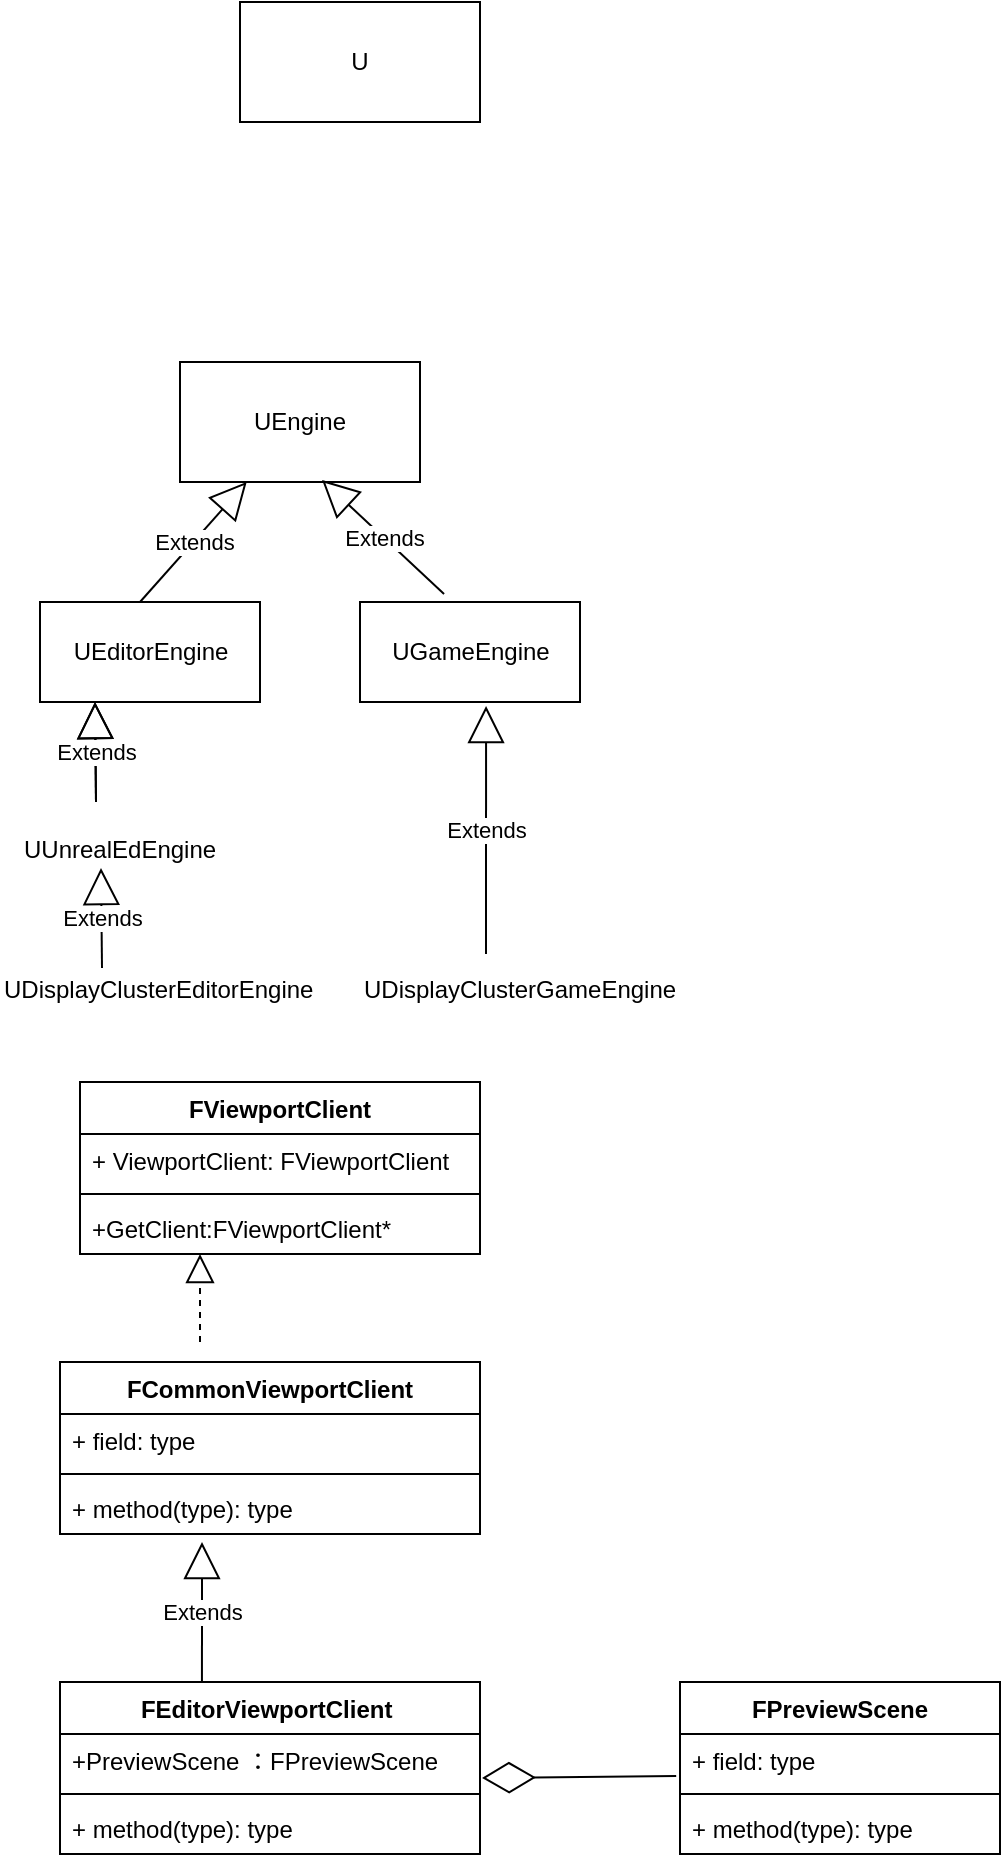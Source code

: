 <mxfile version="15.5.4" type="github">
  <diagram id="D50CpqLyhducLuIxnLlI" name="Page-1">
    <mxGraphModel dx="1422" dy="762" grid="1" gridSize="10" guides="1" tooltips="1" connect="1" arrows="1" fold="1" page="1" pageScale="1" pageWidth="850" pageHeight="1100" math="0" shadow="0">
      <root>
        <mxCell id="0" />
        <mxCell id="1" parent="0" />
        <mxCell id="noAZoOvtoCz1vI1rL1xf-1" value="U" style="rounded=0;whiteSpace=wrap;html=1;" parent="1" vertex="1">
          <mxGeometry x="240" y="80" width="120" height="60" as="geometry" />
        </mxCell>
        <mxCell id="noAZoOvtoCz1vI1rL1xf-2" value="UEngine" style="whiteSpace=wrap;html=1;" parent="1" vertex="1">
          <mxGeometry x="210" y="260" width="120" height="60" as="geometry" />
        </mxCell>
        <mxCell id="noAZoOvtoCz1vI1rL1xf-3" value="Extends" style="endArrow=block;endSize=16;endFill=0;html=1;rounded=0;" parent="1" target="noAZoOvtoCz1vI1rL1xf-2" edge="1">
          <mxGeometry width="160" relative="1" as="geometry">
            <mxPoint x="190" y="380" as="sourcePoint" />
            <mxPoint x="250" y="350" as="targetPoint" />
          </mxGeometry>
        </mxCell>
        <mxCell id="noAZoOvtoCz1vI1rL1xf-4" value="UEditorEngine" style="html=1;" parent="1" vertex="1">
          <mxGeometry x="140" y="380" width="110" height="50" as="geometry" />
        </mxCell>
        <mxCell id="noAZoOvtoCz1vI1rL1xf-5" value="&lt;span&gt;UGameEngine&lt;/span&gt;" style="html=1;" parent="1" vertex="1">
          <mxGeometry x="300" y="380" width="110" height="50" as="geometry" />
        </mxCell>
        <mxCell id="noAZoOvtoCz1vI1rL1xf-6" value="Extends" style="endArrow=block;endSize=16;endFill=0;html=1;rounded=0;exitX=0.382;exitY=-0.08;exitDx=0;exitDy=0;exitPerimeter=0;entryX=0.592;entryY=0.983;entryDx=0;entryDy=0;entryPerimeter=0;" parent="1" source="noAZoOvtoCz1vI1rL1xf-5" target="noAZoOvtoCz1vI1rL1xf-2" edge="1">
          <mxGeometry width="160" relative="1" as="geometry">
            <mxPoint x="200" y="390" as="sourcePoint" />
            <mxPoint x="253.333" y="330" as="targetPoint" />
          </mxGeometry>
        </mxCell>
        <mxCell id="noAZoOvtoCz1vI1rL1xf-8" value="Extends" style="endArrow=block;endSize=16;endFill=0;html=1;rounded=0;entryX=0.25;entryY=1;entryDx=0;entryDy=0;" parent="1" target="noAZoOvtoCz1vI1rL1xf-4" edge="1">
          <mxGeometry width="160" relative="1" as="geometry">
            <mxPoint x="168" y="480" as="sourcePoint" />
            <mxPoint x="200" y="440" as="targetPoint" />
          </mxGeometry>
        </mxCell>
        <mxCell id="noAZoOvtoCz1vI1rL1xf-9" value="UUnrealEdEngine" style="text;whiteSpace=wrap;html=1;" parent="1" vertex="1">
          <mxGeometry x="130" y="490" width="120" height="30" as="geometry" />
        </mxCell>
        <mxCell id="noAZoOvtoCz1vI1rL1xf-12" value="UDisplayClusterEditorEngine" style="text;whiteSpace=wrap;html=1;" parent="1" vertex="1">
          <mxGeometry x="120" y="560" width="180" height="30" as="geometry" />
        </mxCell>
        <mxCell id="noAZoOvtoCz1vI1rL1xf-13" value="Extends" style="endArrow=block;endSize=16;endFill=0;html=1;rounded=0;entryX=0.25;entryY=1;entryDx=0;entryDy=0;" parent="1" edge="1">
          <mxGeometry width="160" relative="1" as="geometry">
            <mxPoint x="168" y="480" as="sourcePoint" />
            <mxPoint x="167.5" y="430" as="targetPoint" />
          </mxGeometry>
        </mxCell>
        <mxCell id="noAZoOvtoCz1vI1rL1xf-14" value="Extends" style="endArrow=block;endSize=16;endFill=0;html=1;rounded=0;entryX=0.25;entryY=1;entryDx=0;entryDy=0;" parent="1" edge="1">
          <mxGeometry width="160" relative="1" as="geometry">
            <mxPoint x="171" y="563" as="sourcePoint" />
            <mxPoint x="170.5" y="513" as="targetPoint" />
          </mxGeometry>
        </mxCell>
        <mxCell id="noAZoOvtoCz1vI1rL1xf-15" value="UDisplayClusterGameEngine" style="text;whiteSpace=wrap;html=1;" parent="1" vertex="1">
          <mxGeometry x="300" y="560" width="180" height="30" as="geometry" />
        </mxCell>
        <mxCell id="noAZoOvtoCz1vI1rL1xf-17" value="Extends" style="endArrow=block;endSize=16;endFill=0;html=1;rounded=0;exitX=0.35;exitY=-0.133;exitDx=0;exitDy=0;exitPerimeter=0;entryX=0.573;entryY=1.04;entryDx=0;entryDy=0;entryPerimeter=0;" parent="1" source="noAZoOvtoCz1vI1rL1xf-15" target="noAZoOvtoCz1vI1rL1xf-5" edge="1">
          <mxGeometry width="160" relative="1" as="geometry">
            <mxPoint x="120" y="630" as="sourcePoint" />
            <mxPoint x="370" y="440" as="targetPoint" />
          </mxGeometry>
        </mxCell>
        <mxCell id="noAZoOvtoCz1vI1rL1xf-18" value="FEditorViewportClient " style="swimlane;fontStyle=1;align=center;verticalAlign=top;childLayout=stackLayout;horizontal=1;startSize=26;horizontalStack=0;resizeParent=1;resizeParentMax=0;resizeLast=0;collapsible=1;marginBottom=0;" parent="1" vertex="1">
          <mxGeometry x="150" y="920" width="210" height="86" as="geometry" />
        </mxCell>
        <mxCell id="noAZoOvtoCz1vI1rL1xf-19" value="+PreviewScene ：FPreviewScene&#xa;" style="text;strokeColor=none;fillColor=none;align=left;verticalAlign=top;spacingLeft=4;spacingRight=4;overflow=hidden;rotatable=0;points=[[0,0.5],[1,0.5]];portConstraint=eastwest;" parent="noAZoOvtoCz1vI1rL1xf-18" vertex="1">
          <mxGeometry y="26" width="210" height="26" as="geometry" />
        </mxCell>
        <mxCell id="noAZoOvtoCz1vI1rL1xf-20" value="" style="line;strokeWidth=1;fillColor=none;align=left;verticalAlign=middle;spacingTop=-1;spacingLeft=3;spacingRight=3;rotatable=0;labelPosition=right;points=[];portConstraint=eastwest;" parent="noAZoOvtoCz1vI1rL1xf-18" vertex="1">
          <mxGeometry y="52" width="210" height="8" as="geometry" />
        </mxCell>
        <mxCell id="noAZoOvtoCz1vI1rL1xf-21" value="+ method(type): type" style="text;strokeColor=none;fillColor=none;align=left;verticalAlign=top;spacingLeft=4;spacingRight=4;overflow=hidden;rotatable=0;points=[[0,0.5],[1,0.5]];portConstraint=eastwest;" parent="noAZoOvtoCz1vI1rL1xf-18" vertex="1">
          <mxGeometry y="60" width="210" height="26" as="geometry" />
        </mxCell>
        <mxCell id="noAZoOvtoCz1vI1rL1xf-22" value="FPreviewScene&#xa;" style="swimlane;fontStyle=1;align=center;verticalAlign=top;childLayout=stackLayout;horizontal=1;startSize=26;horizontalStack=0;resizeParent=1;resizeParentMax=0;resizeLast=0;collapsible=1;marginBottom=0;" parent="1" vertex="1">
          <mxGeometry x="460" y="920" width="160" height="86" as="geometry" />
        </mxCell>
        <mxCell id="noAZoOvtoCz1vI1rL1xf-23" value="+ field: type" style="text;strokeColor=none;fillColor=none;align=left;verticalAlign=top;spacingLeft=4;spacingRight=4;overflow=hidden;rotatable=0;points=[[0,0.5],[1,0.5]];portConstraint=eastwest;" parent="noAZoOvtoCz1vI1rL1xf-22" vertex="1">
          <mxGeometry y="26" width="160" height="26" as="geometry" />
        </mxCell>
        <mxCell id="noAZoOvtoCz1vI1rL1xf-24" value="" style="line;strokeWidth=1;fillColor=none;align=left;verticalAlign=middle;spacingTop=-1;spacingLeft=3;spacingRight=3;rotatable=0;labelPosition=right;points=[];portConstraint=eastwest;" parent="noAZoOvtoCz1vI1rL1xf-22" vertex="1">
          <mxGeometry y="52" width="160" height="8" as="geometry" />
        </mxCell>
        <mxCell id="noAZoOvtoCz1vI1rL1xf-25" value="+ method(type): type" style="text;strokeColor=none;fillColor=none;align=left;verticalAlign=top;spacingLeft=4;spacingRight=4;overflow=hidden;rotatable=0;points=[[0,0.5],[1,0.5]];portConstraint=eastwest;" parent="noAZoOvtoCz1vI1rL1xf-22" vertex="1">
          <mxGeometry y="60" width="160" height="26" as="geometry" />
        </mxCell>
        <mxCell id="noAZoOvtoCz1vI1rL1xf-26" value="FCommonViewportClient" style="swimlane;fontStyle=1;align=center;verticalAlign=top;childLayout=stackLayout;horizontal=1;startSize=26;horizontalStack=0;resizeParent=1;resizeParentMax=0;resizeLast=0;collapsible=1;marginBottom=0;" parent="1" vertex="1">
          <mxGeometry x="150" y="760" width="210" height="86" as="geometry" />
        </mxCell>
        <mxCell id="noAZoOvtoCz1vI1rL1xf-27" value="+ field: type" style="text;strokeColor=none;fillColor=none;align=left;verticalAlign=top;spacingLeft=4;spacingRight=4;overflow=hidden;rotatable=0;points=[[0,0.5],[1,0.5]];portConstraint=eastwest;" parent="noAZoOvtoCz1vI1rL1xf-26" vertex="1">
          <mxGeometry y="26" width="210" height="26" as="geometry" />
        </mxCell>
        <mxCell id="noAZoOvtoCz1vI1rL1xf-28" value="" style="line;strokeWidth=1;fillColor=none;align=left;verticalAlign=middle;spacingTop=-1;spacingLeft=3;spacingRight=3;rotatable=0;labelPosition=right;points=[];portConstraint=eastwest;" parent="noAZoOvtoCz1vI1rL1xf-26" vertex="1">
          <mxGeometry y="52" width="210" height="8" as="geometry" />
        </mxCell>
        <mxCell id="noAZoOvtoCz1vI1rL1xf-29" value="+ method(type): type" style="text;strokeColor=none;fillColor=none;align=left;verticalAlign=top;spacingLeft=4;spacingRight=4;overflow=hidden;rotatable=0;points=[[0,0.5],[1,0.5]];portConstraint=eastwest;" parent="noAZoOvtoCz1vI1rL1xf-26" vertex="1">
          <mxGeometry y="60" width="210" height="26" as="geometry" />
        </mxCell>
        <mxCell id="noAZoOvtoCz1vI1rL1xf-31" value="FViewportClient" style="swimlane;fontStyle=1;align=center;verticalAlign=top;childLayout=stackLayout;horizontal=1;startSize=26;horizontalStack=0;resizeParent=1;resizeParentMax=0;resizeLast=0;collapsible=1;marginBottom=0;" parent="1" vertex="1">
          <mxGeometry x="160" y="620" width="200" height="86" as="geometry" />
        </mxCell>
        <mxCell id="noAZoOvtoCz1vI1rL1xf-32" value="+ ViewportClient: FViewportClient" style="text;strokeColor=none;fillColor=none;align=left;verticalAlign=top;spacingLeft=4;spacingRight=4;overflow=hidden;rotatable=0;points=[[0,0.5],[1,0.5]];portConstraint=eastwest;" parent="noAZoOvtoCz1vI1rL1xf-31" vertex="1">
          <mxGeometry y="26" width="200" height="26" as="geometry" />
        </mxCell>
        <mxCell id="noAZoOvtoCz1vI1rL1xf-33" value="" style="line;strokeWidth=1;fillColor=none;align=left;verticalAlign=middle;spacingTop=-1;spacingLeft=3;spacingRight=3;rotatable=0;labelPosition=right;points=[];portConstraint=eastwest;" parent="noAZoOvtoCz1vI1rL1xf-31" vertex="1">
          <mxGeometry y="52" width="200" height="8" as="geometry" />
        </mxCell>
        <mxCell id="noAZoOvtoCz1vI1rL1xf-34" value="+GetClient:FViewportClient*" style="text;strokeColor=none;fillColor=none;align=left;verticalAlign=top;spacingLeft=4;spacingRight=4;overflow=hidden;rotatable=0;points=[[0,0.5],[1,0.5]];portConstraint=eastwest;" parent="noAZoOvtoCz1vI1rL1xf-31" vertex="1">
          <mxGeometry y="60" width="200" height="26" as="geometry" />
        </mxCell>
        <mxCell id="noAZoOvtoCz1vI1rL1xf-35" value="" style="endArrow=block;dashed=1;endFill=0;endSize=12;html=1;rounded=0;entryX=0.3;entryY=1.154;entryDx=0;entryDy=0;entryPerimeter=0;" parent="1" edge="1">
          <mxGeometry width="160" relative="1" as="geometry">
            <mxPoint x="220" y="750" as="sourcePoint" />
            <mxPoint x="220" y="706.004" as="targetPoint" />
          </mxGeometry>
        </mxCell>
        <mxCell id="noAZoOvtoCz1vI1rL1xf-36" value="Extends" style="endArrow=block;endSize=16;endFill=0;html=1;rounded=0;exitX=0.338;exitY=0;exitDx=0;exitDy=0;exitPerimeter=0;" parent="1" source="noAZoOvtoCz1vI1rL1xf-18" edge="1">
          <mxGeometry width="160" relative="1" as="geometry">
            <mxPoint x="350" y="780" as="sourcePoint" />
            <mxPoint x="221" y="850" as="targetPoint" />
          </mxGeometry>
        </mxCell>
        <mxCell id="noAZoOvtoCz1vI1rL1xf-37" value="" style="endArrow=diamondThin;endFill=0;endSize=24;html=1;rounded=0;exitX=-0.012;exitY=0.808;exitDx=0;exitDy=0;exitPerimeter=0;entryX=1.005;entryY=0.846;entryDx=0;entryDy=0;entryPerimeter=0;" parent="1" source="noAZoOvtoCz1vI1rL1xf-23" target="noAZoOvtoCz1vI1rL1xf-19" edge="1">
          <mxGeometry width="160" relative="1" as="geometry">
            <mxPoint x="350" y="780" as="sourcePoint" />
            <mxPoint x="370" y="970" as="targetPoint" />
          </mxGeometry>
        </mxCell>
      </root>
    </mxGraphModel>
  </diagram>
</mxfile>
